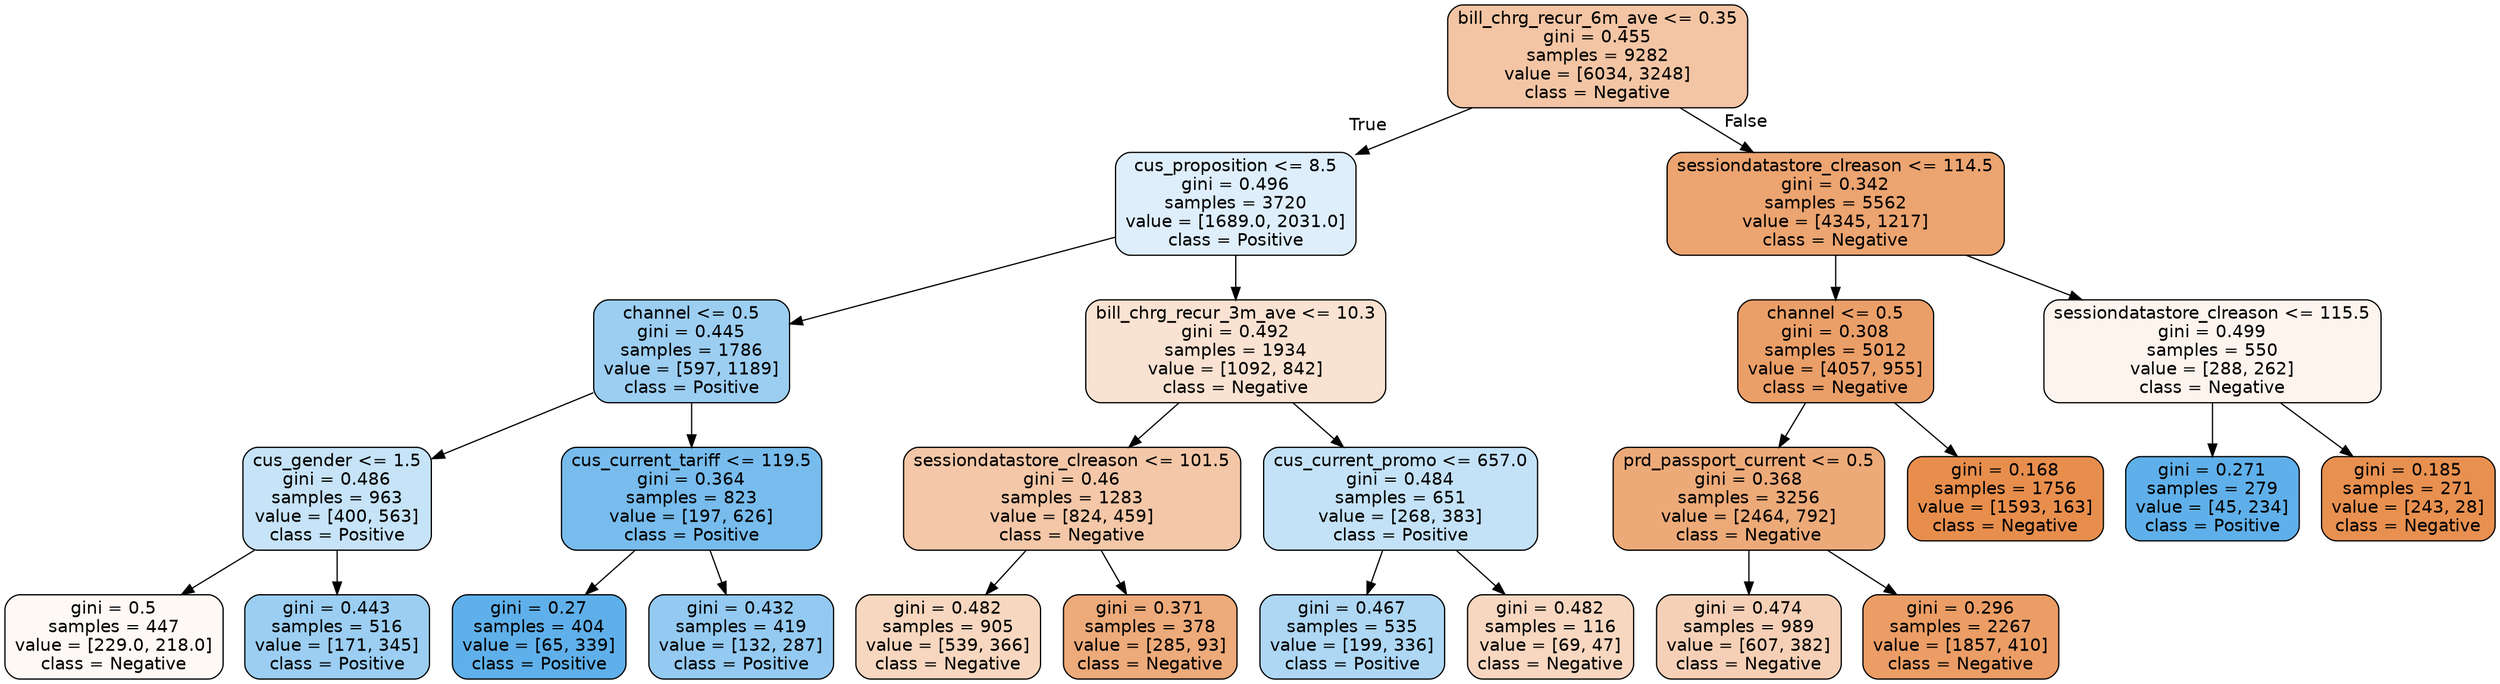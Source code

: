 digraph Tree {
node [shape=box, style="filled, rounded", color="black", fontname="helvetica"] ;
edge [fontname="helvetica"] ;
0 [label="bill_chrg_recur_6m_ave <= 0.35\ngini = 0.455\nsamples = 9282\nvalue = [6034, 3248]\nclass = Negative", fillcolor="#f3c5a4"] ;
1 [label="cus_proposition <= 8.5\ngini = 0.496\nsamples = 3720\nvalue = [1689.0, 2031.0]\nclass = Positive", fillcolor="#deeefb"] ;
0 -> 1 [labeldistance=2.5, labelangle=45, headlabel="True"] ;
2 [label="channel <= 0.5\ngini = 0.445\nsamples = 1786\nvalue = [597, 1189]\nclass = Positive", fillcolor="#9ccef2"] ;
1 -> 2 ;
3 [label="cus_gender <= 1.5\ngini = 0.486\nsamples = 963\nvalue = [400, 563]\nclass = Positive", fillcolor="#c6e3f7"] ;
2 -> 3 ;
4 [label="gini = 0.5\nsamples = 447\nvalue = [229.0, 218.0]\nclass = Negative", fillcolor="#fef9f5"] ;
3 -> 4 ;
5 [label="gini = 0.443\nsamples = 516\nvalue = [171, 345]\nclass = Positive", fillcolor="#9bcef2"] ;
3 -> 5 ;
6 [label="cus_current_tariff <= 119.5\ngini = 0.364\nsamples = 823\nvalue = [197, 626]\nclass = Positive", fillcolor="#77bced"] ;
2 -> 6 ;
7 [label="gini = 0.27\nsamples = 404\nvalue = [65, 339]\nclass = Positive", fillcolor="#5fb0ea"] ;
6 -> 7 ;
8 [label="gini = 0.432\nsamples = 419\nvalue = [132, 287]\nclass = Positive", fillcolor="#94caf1"] ;
6 -> 8 ;
9 [label="bill_chrg_recur_3m_ave <= 10.3\ngini = 0.492\nsamples = 1934\nvalue = [1092, 842]\nclass = Negative", fillcolor="#f9e2d2"] ;
1 -> 9 ;
10 [label="sessiondatastore_clreason <= 101.5\ngini = 0.46\nsamples = 1283\nvalue = [824, 459]\nclass = Negative", fillcolor="#f3c7a7"] ;
9 -> 10 ;
11 [label="gini = 0.482\nsamples = 905\nvalue = [539, 366]\nclass = Negative", fillcolor="#f7d7bf"] ;
10 -> 11 ;
12 [label="gini = 0.371\nsamples = 378\nvalue = [285, 93]\nclass = Negative", fillcolor="#edaa7a"] ;
10 -> 12 ;
13 [label="cus_current_promo <= 657.0\ngini = 0.484\nsamples = 651\nvalue = [268, 383]\nclass = Positive", fillcolor="#c4e2f7"] ;
9 -> 13 ;
14 [label="gini = 0.467\nsamples = 535\nvalue = [199, 336]\nclass = Positive", fillcolor="#aed7f4"] ;
13 -> 14 ;
15 [label="gini = 0.482\nsamples = 116\nvalue = [69, 47]\nclass = Negative", fillcolor="#f7d7c0"] ;
13 -> 15 ;
16 [label="sessiondatastore_clreason <= 114.5\ngini = 0.342\nsamples = 5562\nvalue = [4345, 1217]\nclass = Negative", fillcolor="#eca470"] ;
0 -> 16 [labeldistance=2.5, labelangle=-45, headlabel="False"] ;
17 [label="channel <= 0.5\ngini = 0.308\nsamples = 5012\nvalue = [4057, 955]\nclass = Negative", fillcolor="#eb9f68"] ;
16 -> 17 ;
18 [label="prd_passport_current <= 0.5\ngini = 0.368\nsamples = 3256\nvalue = [2464, 792]\nclass = Negative", fillcolor="#edaa79"] ;
17 -> 18 ;
19 [label="gini = 0.474\nsamples = 989\nvalue = [607, 382]\nclass = Negative", fillcolor="#f5d0b6"] ;
18 -> 19 ;
20 [label="gini = 0.296\nsamples = 2267\nvalue = [1857, 410]\nclass = Negative", fillcolor="#eb9d65"] ;
18 -> 20 ;
21 [label="gini = 0.168\nsamples = 1756\nvalue = [1593, 163]\nclass = Negative", fillcolor="#e88e4d"] ;
17 -> 21 ;
22 [label="sessiondatastore_clreason <= 115.5\ngini = 0.499\nsamples = 550\nvalue = [288, 262]\nclass = Negative", fillcolor="#fdf4ed"] ;
16 -> 22 ;
23 [label="gini = 0.271\nsamples = 279\nvalue = [45, 234]\nclass = Positive", fillcolor="#5fb0ea"] ;
22 -> 23 ;
24 [label="gini = 0.185\nsamples = 271\nvalue = [243, 28]\nclass = Negative", fillcolor="#e89050"] ;
22 -> 24 ;
}